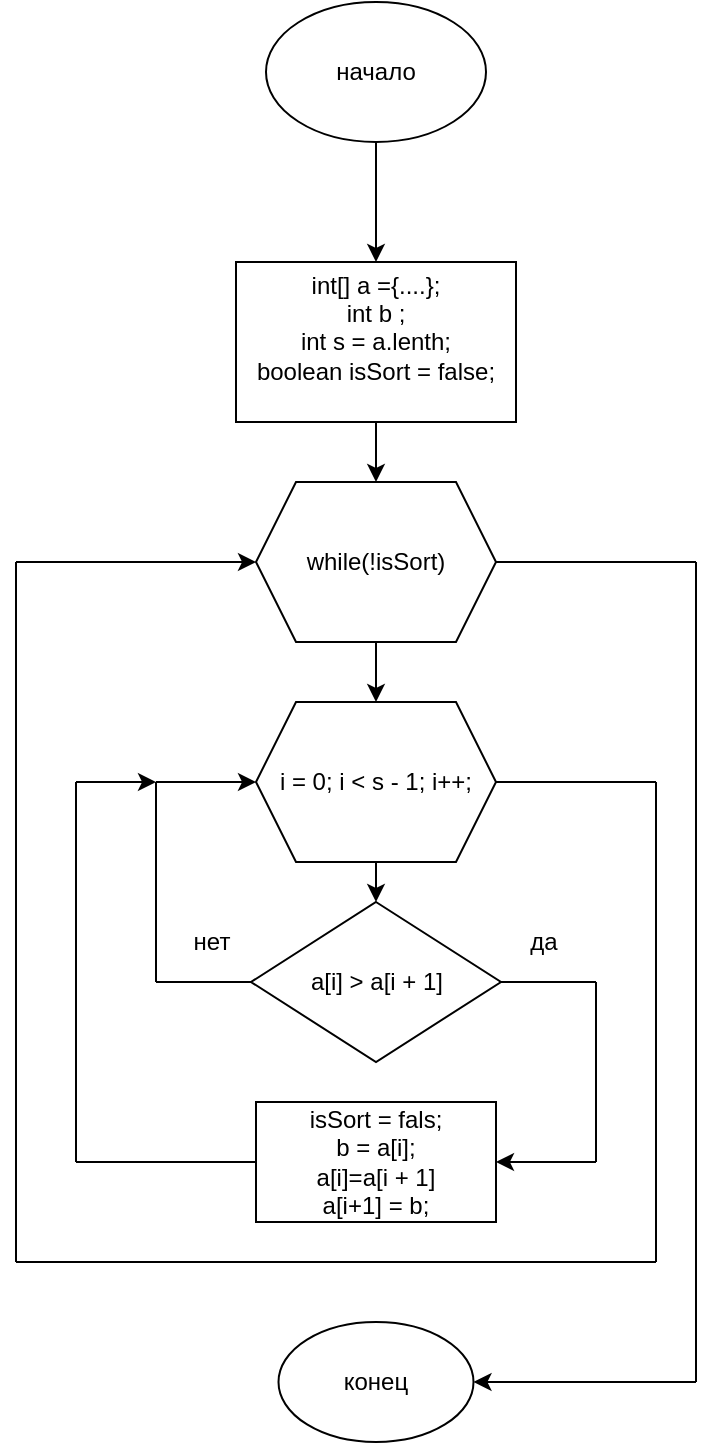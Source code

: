 <mxfile version="14.0.1" type="device"><diagram id="C5RBs43oDa-KdzZeNtuy" name="Page-1"><mxGraphModel dx="853" dy="485" grid="1" gridSize="10" guides="1" tooltips="1" connect="1" arrows="1" fold="1" page="1" pageScale="1" pageWidth="827" pageHeight="1169" math="0" shadow="0"><root><mxCell id="WIyWlLk6GJQsqaUBKTNV-0"/><mxCell id="WIyWlLk6GJQsqaUBKTNV-1" parent="WIyWlLk6GJQsqaUBKTNV-0"/><mxCell id="nYFOQ962226autRP5OaU-0" value="начало" style="ellipse;whiteSpace=wrap;html=1;" vertex="1" parent="WIyWlLk6GJQsqaUBKTNV-1"><mxGeometry x="255" y="20" width="110" height="70" as="geometry"/></mxCell><mxCell id="nYFOQ962226autRP5OaU-2" value="&lt;div&gt;int[] a ={....};&lt;/div&gt;&lt;div&gt;int b ;&lt;/div&gt;&lt;div&gt;int s = a.lenth;&lt;/div&gt;&lt;div&gt;boolean isSort = false;&lt;/div&gt;&lt;div&gt;&lt;br&gt;&lt;/div&gt;" style="rounded=0;whiteSpace=wrap;html=1;" vertex="1" parent="WIyWlLk6GJQsqaUBKTNV-1"><mxGeometry x="240" y="150" width="140" height="80" as="geometry"/></mxCell><mxCell id="nYFOQ962226autRP5OaU-3" value="while(!isSort)" style="shape=hexagon;perimeter=hexagonPerimeter2;whiteSpace=wrap;html=1;fixedSize=1;" vertex="1" parent="WIyWlLk6GJQsqaUBKTNV-1"><mxGeometry x="250" y="260" width="120" height="80" as="geometry"/></mxCell><mxCell id="nYFOQ962226autRP5OaU-5" value="i = 0; i &amp;lt; s - 1; i++;" style="shape=hexagon;perimeter=hexagonPerimeter2;whiteSpace=wrap;html=1;fixedSize=1;" vertex="1" parent="WIyWlLk6GJQsqaUBKTNV-1"><mxGeometry x="250" y="370" width="120" height="80" as="geometry"/></mxCell><mxCell id="nYFOQ962226autRP5OaU-6" value="a[i] &amp;gt; a[i + 1]" style="rhombus;whiteSpace=wrap;html=1;" vertex="1" parent="WIyWlLk6GJQsqaUBKTNV-1"><mxGeometry x="247.5" y="470" width="125" height="80" as="geometry"/></mxCell><mxCell id="nYFOQ962226autRP5OaU-7" value="&lt;div&gt;isSort = fals;&lt;/div&gt;&lt;div&gt;b = a[i];&lt;/div&gt;&lt;div&gt;a[i]=a[i + 1]&lt;/div&gt;&lt;div&gt;a[i+1] = b;&lt;/div&gt;" style="rounded=0;whiteSpace=wrap;html=1;" vertex="1" parent="WIyWlLk6GJQsqaUBKTNV-1"><mxGeometry x="250" y="570" width="120" height="60" as="geometry"/></mxCell><mxCell id="nYFOQ962226autRP5OaU-8" value="конец" style="ellipse;whiteSpace=wrap;html=1;" vertex="1" parent="WIyWlLk6GJQsqaUBKTNV-1"><mxGeometry x="261.25" y="680" width="97.5" height="60" as="geometry"/></mxCell><mxCell id="nYFOQ962226autRP5OaU-9" value="" style="endArrow=classic;html=1;exitX=0.5;exitY=1;exitDx=0;exitDy=0;entryX=0.5;entryY=0;entryDx=0;entryDy=0;" edge="1" parent="WIyWlLk6GJQsqaUBKTNV-1" source="nYFOQ962226autRP5OaU-0" target="nYFOQ962226autRP5OaU-2"><mxGeometry width="50" height="50" relative="1" as="geometry"><mxPoint x="390" y="230" as="sourcePoint"/><mxPoint x="390" y="290" as="targetPoint"/><Array as="points"/></mxGeometry></mxCell><mxCell id="nYFOQ962226autRP5OaU-11" value="" style="endArrow=classic;html=1;exitX=0.5;exitY=1;exitDx=0;exitDy=0;entryX=0.5;entryY=0;entryDx=0;entryDy=0;" edge="1" parent="WIyWlLk6GJQsqaUBKTNV-1" source="nYFOQ962226autRP5OaU-2" target="nYFOQ962226autRP5OaU-3"><mxGeometry width="50" height="50" relative="1" as="geometry"><mxPoint x="390" y="330" as="sourcePoint"/><mxPoint x="440" y="280" as="targetPoint"/></mxGeometry></mxCell><mxCell id="nYFOQ962226autRP5OaU-12" value="" style="endArrow=classic;html=1;exitX=0.5;exitY=1;exitDx=0;exitDy=0;entryX=0.5;entryY=0;entryDx=0;entryDy=0;" edge="1" parent="WIyWlLk6GJQsqaUBKTNV-1" source="nYFOQ962226autRP5OaU-3" target="nYFOQ962226autRP5OaU-5"><mxGeometry width="50" height="50" relative="1" as="geometry"><mxPoint x="390" y="430" as="sourcePoint"/><mxPoint x="440" y="380" as="targetPoint"/></mxGeometry></mxCell><mxCell id="nYFOQ962226autRP5OaU-13" value="" style="endArrow=classic;html=1;exitX=0.5;exitY=1;exitDx=0;exitDy=0;entryX=0.5;entryY=0;entryDx=0;entryDy=0;" edge="1" parent="WIyWlLk6GJQsqaUBKTNV-1" source="nYFOQ962226autRP5OaU-5" target="nYFOQ962226autRP5OaU-6"><mxGeometry width="50" height="50" relative="1" as="geometry"><mxPoint x="390" y="430" as="sourcePoint"/><mxPoint x="440" y="380" as="targetPoint"/></mxGeometry></mxCell><mxCell id="nYFOQ962226autRP5OaU-14" value="" style="endArrow=none;html=1;exitX=1;exitY=0.5;exitDx=0;exitDy=0;" edge="1" parent="WIyWlLk6GJQsqaUBKTNV-1" source="nYFOQ962226autRP5OaU-6"><mxGeometry width="50" height="50" relative="1" as="geometry"><mxPoint x="390" y="430" as="sourcePoint"/><mxPoint x="420" y="510" as="targetPoint"/></mxGeometry></mxCell><mxCell id="nYFOQ962226autRP5OaU-15" value="" style="endArrow=none;html=1;" edge="1" parent="WIyWlLk6GJQsqaUBKTNV-1"><mxGeometry width="50" height="50" relative="1" as="geometry"><mxPoint x="420" y="510" as="sourcePoint"/><mxPoint x="420" y="600" as="targetPoint"/></mxGeometry></mxCell><mxCell id="nYFOQ962226autRP5OaU-16" value="" style="endArrow=classic;html=1;entryX=1;entryY=0.5;entryDx=0;entryDy=0;" edge="1" parent="WIyWlLk6GJQsqaUBKTNV-1" target="nYFOQ962226autRP5OaU-7"><mxGeometry width="50" height="50" relative="1" as="geometry"><mxPoint x="420" y="600" as="sourcePoint"/><mxPoint x="440" y="380" as="targetPoint"/></mxGeometry></mxCell><mxCell id="nYFOQ962226autRP5OaU-17" value="" style="endArrow=none;html=1;exitX=0;exitY=0.5;exitDx=0;exitDy=0;" edge="1" parent="WIyWlLk6GJQsqaUBKTNV-1" source="nYFOQ962226autRP5OaU-6"><mxGeometry width="50" height="50" relative="1" as="geometry"><mxPoint x="390" y="430" as="sourcePoint"/><mxPoint x="200" y="510" as="targetPoint"/></mxGeometry></mxCell><mxCell id="nYFOQ962226autRP5OaU-20" value="" style="endArrow=none;html=1;" edge="1" parent="WIyWlLk6GJQsqaUBKTNV-1"><mxGeometry width="50" height="50" relative="1" as="geometry"><mxPoint x="200" y="510" as="sourcePoint"/><mxPoint x="200" y="410" as="targetPoint"/></mxGeometry></mxCell><mxCell id="nYFOQ962226autRP5OaU-21" value="" style="endArrow=classic;html=1;entryX=0;entryY=0.5;entryDx=0;entryDy=0;" edge="1" parent="WIyWlLk6GJQsqaUBKTNV-1" target="nYFOQ962226autRP5OaU-5"><mxGeometry width="50" height="50" relative="1" as="geometry"><mxPoint x="200" y="410" as="sourcePoint"/><mxPoint x="440" y="380" as="targetPoint"/></mxGeometry></mxCell><mxCell id="nYFOQ962226autRP5OaU-22" value="" style="endArrow=none;html=1;exitX=0;exitY=0.5;exitDx=0;exitDy=0;" edge="1" parent="WIyWlLk6GJQsqaUBKTNV-1" source="nYFOQ962226autRP5OaU-7"><mxGeometry width="50" height="50" relative="1" as="geometry"><mxPoint x="390" y="430" as="sourcePoint"/><mxPoint x="160" y="600" as="targetPoint"/></mxGeometry></mxCell><mxCell id="nYFOQ962226autRP5OaU-23" value="" style="endArrow=none;html=1;" edge="1" parent="WIyWlLk6GJQsqaUBKTNV-1"><mxGeometry width="50" height="50" relative="1" as="geometry"><mxPoint x="160" y="600" as="sourcePoint"/><mxPoint x="160" y="410" as="targetPoint"/></mxGeometry></mxCell><mxCell id="nYFOQ962226autRP5OaU-24" value="" style="endArrow=classic;html=1;" edge="1" parent="WIyWlLk6GJQsqaUBKTNV-1"><mxGeometry width="50" height="50" relative="1" as="geometry"><mxPoint x="160" y="410" as="sourcePoint"/><mxPoint x="200" y="410" as="targetPoint"/></mxGeometry></mxCell><mxCell id="nYFOQ962226autRP5OaU-25" value="" style="endArrow=none;html=1;exitX=1;exitY=0.5;exitDx=0;exitDy=0;" edge="1" parent="WIyWlLk6GJQsqaUBKTNV-1" source="nYFOQ962226autRP5OaU-5"><mxGeometry width="50" height="50" relative="1" as="geometry"><mxPoint x="390" y="530" as="sourcePoint"/><mxPoint x="450" y="410" as="targetPoint"/></mxGeometry></mxCell><mxCell id="nYFOQ962226autRP5OaU-26" value="" style="endArrow=none;html=1;" edge="1" parent="WIyWlLk6GJQsqaUBKTNV-1"><mxGeometry width="50" height="50" relative="1" as="geometry"><mxPoint x="450" y="650" as="sourcePoint"/><mxPoint x="450" y="410" as="targetPoint"/></mxGeometry></mxCell><mxCell id="nYFOQ962226autRP5OaU-27" value="" style="endArrow=none;html=1;" edge="1" parent="WIyWlLk6GJQsqaUBKTNV-1"><mxGeometry width="50" height="50" relative="1" as="geometry"><mxPoint x="450" y="650" as="sourcePoint"/><mxPoint x="130" y="650" as="targetPoint"/></mxGeometry></mxCell><mxCell id="nYFOQ962226autRP5OaU-28" value="" style="endArrow=none;html=1;" edge="1" parent="WIyWlLk6GJQsqaUBKTNV-1"><mxGeometry width="50" height="50" relative="1" as="geometry"><mxPoint x="130" y="650" as="sourcePoint"/><mxPoint x="130" y="300" as="targetPoint"/></mxGeometry></mxCell><mxCell id="nYFOQ962226autRP5OaU-29" value="" style="endArrow=classic;html=1;entryX=0;entryY=0.5;entryDx=0;entryDy=0;" edge="1" parent="WIyWlLk6GJQsqaUBKTNV-1" target="nYFOQ962226autRP5OaU-3"><mxGeometry width="50" height="50" relative="1" as="geometry"><mxPoint x="130" y="300" as="sourcePoint"/><mxPoint x="440" y="480" as="targetPoint"/></mxGeometry></mxCell><mxCell id="nYFOQ962226autRP5OaU-31" value="" style="endArrow=none;html=1;exitX=1;exitY=0.5;exitDx=0;exitDy=0;" edge="1" parent="WIyWlLk6GJQsqaUBKTNV-1" source="nYFOQ962226autRP5OaU-3"><mxGeometry width="50" height="50" relative="1" as="geometry"><mxPoint x="390" y="430" as="sourcePoint"/><mxPoint x="470" y="300" as="targetPoint"/></mxGeometry></mxCell><mxCell id="nYFOQ962226autRP5OaU-32" value="" style="endArrow=none;html=1;" edge="1" parent="WIyWlLk6GJQsqaUBKTNV-1"><mxGeometry width="50" height="50" relative="1" as="geometry"><mxPoint x="470" y="710" as="sourcePoint"/><mxPoint x="470" y="300" as="targetPoint"/></mxGeometry></mxCell><mxCell id="nYFOQ962226autRP5OaU-33" value="" style="endArrow=classic;html=1;entryX=1;entryY=0.5;entryDx=0;entryDy=0;" edge="1" parent="WIyWlLk6GJQsqaUBKTNV-1" target="nYFOQ962226autRP5OaU-8"><mxGeometry width="50" height="50" relative="1" as="geometry"><mxPoint x="470" y="710" as="sourcePoint"/><mxPoint x="440" y="590" as="targetPoint"/></mxGeometry></mxCell><mxCell id="nYFOQ962226autRP5OaU-34" value="да" style="text;html=1;strokeColor=none;fillColor=none;align=center;verticalAlign=middle;whiteSpace=wrap;rounded=0;" vertex="1" parent="WIyWlLk6GJQsqaUBKTNV-1"><mxGeometry x="374" y="480" width="40" height="20" as="geometry"/></mxCell><mxCell id="nYFOQ962226autRP5OaU-35" value="нет" style="text;html=1;strokeColor=none;fillColor=none;align=center;verticalAlign=middle;whiteSpace=wrap;rounded=0;" vertex="1" parent="WIyWlLk6GJQsqaUBKTNV-1"><mxGeometry x="207.5" y="480" width="40" height="20" as="geometry"/></mxCell></root></mxGraphModel></diagram></mxfile>